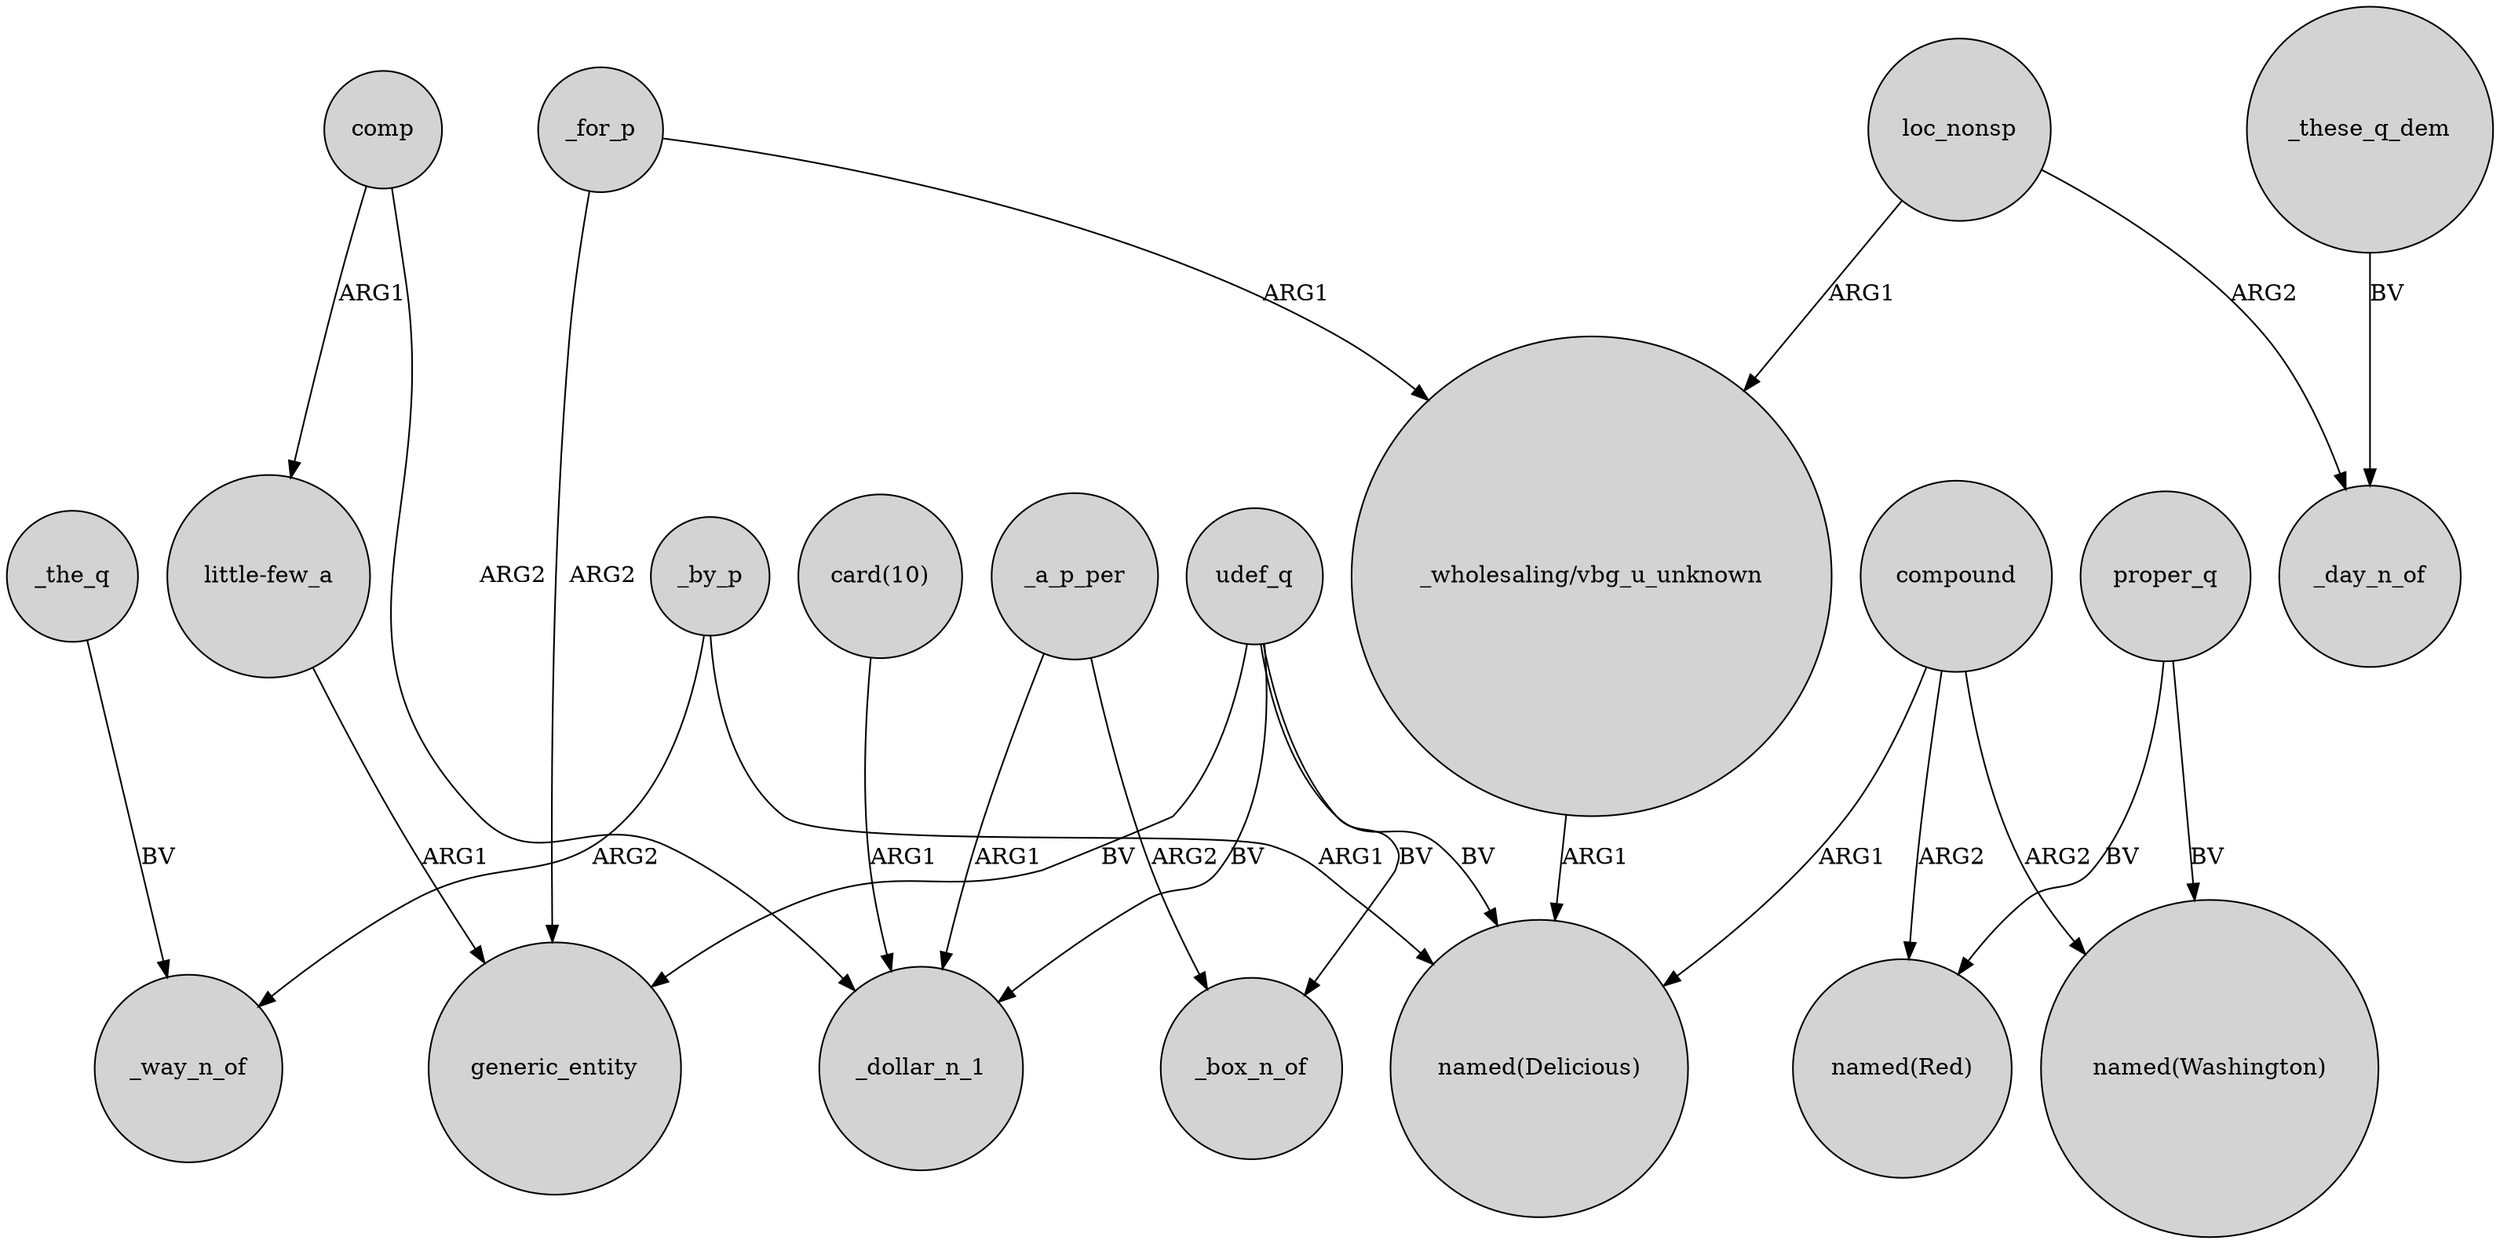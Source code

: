 digraph {
	node [shape=circle style=filled]
	udef_q -> generic_entity [label=BV]
	_the_q -> _way_n_of [label=BV]
	_for_p -> generic_entity [label=ARG2]
	loc_nonsp -> "_wholesaling/vbg_u_unknown" [label=ARG1]
	_by_p -> "named(Delicious)" [label=ARG1]
	_these_q_dem -> _day_n_of [label=BV]
	proper_q -> "named(Washington)" [label=BV]
	"card(10)" -> _dollar_n_1 [label=ARG1]
	_a_p_per -> _dollar_n_1 [label=ARG1]
	_for_p -> "_wholesaling/vbg_u_unknown" [label=ARG1]
	udef_q -> "named(Delicious)" [label=BV]
	comp -> "little-few_a" [label=ARG1]
	compound -> "named(Delicious)" [label=ARG1]
	loc_nonsp -> _day_n_of [label=ARG2]
	proper_q -> "named(Red)" [label=BV]
	_by_p -> _way_n_of [label=ARG2]
	compound -> "named(Red)" [label=ARG2]
	comp -> _dollar_n_1 [label=ARG2]
	udef_q -> _box_n_of [label=BV]
	compound -> "named(Washington)" [label=ARG2]
	_a_p_per -> _box_n_of [label=ARG2]
	"_wholesaling/vbg_u_unknown" -> "named(Delicious)" [label=ARG1]
	udef_q -> _dollar_n_1 [label=BV]
	"little-few_a" -> generic_entity [label=ARG1]
}
